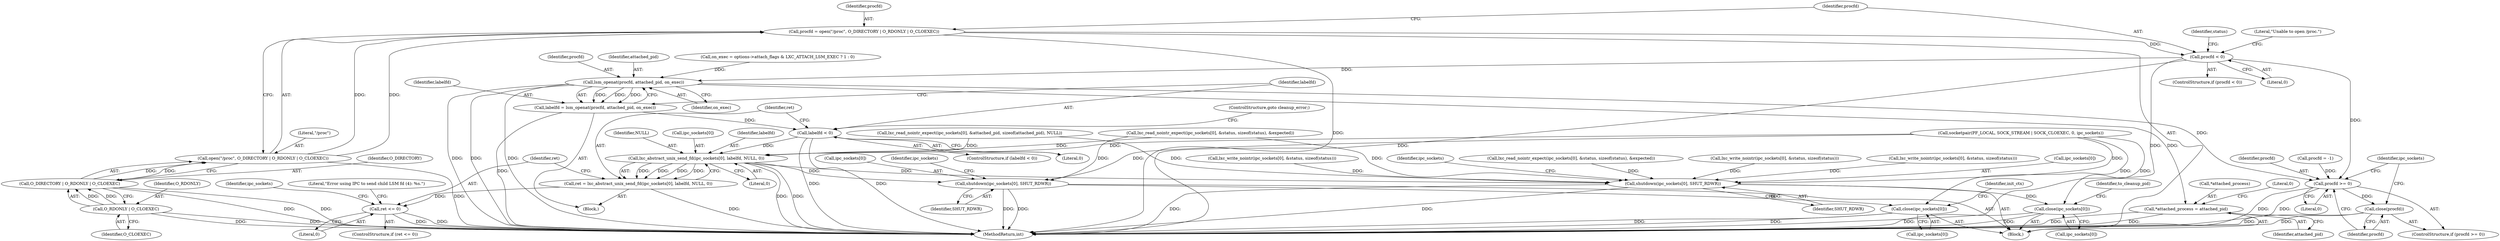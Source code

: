 digraph "0_lxc_81f466d05f2a89cb4f122ef7f593ff3f279b165c_1@API" {
"1000355" [label="(Call,procfd = open(\"/proc\", O_DIRECTORY | O_RDONLY | O_CLOEXEC))"];
"1000357" [label="(Call,open(\"/proc\", O_DIRECTORY | O_RDONLY | O_CLOEXEC))"];
"1000359" [label="(Call,O_DIRECTORY | O_RDONLY | O_CLOEXEC)"];
"1000361" [label="(Call,O_RDONLY | O_CLOEXEC)"];
"1000365" [label="(Call,procfd < 0)"];
"1000568" [label="(Call,lsm_openat(procfd, attached_pid, on_exec))"];
"1000566" [label="(Call,labelfd = lsm_openat(procfd, attached_pid, on_exec))"];
"1000573" [label="(Call,labelfd < 0)"];
"1000579" [label="(Call,lxc_abstract_unix_send_fd(ipc_sockets[0], labelfd, NULL, 0))"];
"1000577" [label="(Call,ret = lxc_abstract_unix_send_fd(ipc_sockets[0], labelfd, NULL, 0))"];
"1000587" [label="(Call,ret <= 0)"];
"1000596" [label="(Call,shutdown(ipc_sockets[0], SHUT_RDWR))"];
"1000601" [label="(Call,close(ipc_sockets[0]))"];
"1000620" [label="(Call,shutdown(ipc_sockets[0], SHUT_RDWR))"];
"1000625" [label="(Call,close(ipc_sockets[0]))"];
"1000607" [label="(Call,*attached_process = attached_pid)"];
"1000615" [label="(Call,procfd >= 0)"];
"1000618" [label="(Call,close(procfd))"];
"1000569" [label="(Identifier,procfd)"];
"1000517" [label="(Call,lxc_read_nointr_expect(ipc_sockets[0], &status, sizeof(status), &expected))"];
"1000356" [label="(Identifier,procfd)"];
"1000615" [label="(Call,procfd >= 0)"];
"1000601" [label="(Call,close(ipc_sockets[0]))"];
"1000574" [label="(Identifier,labelfd)"];
"1000571" [label="(Identifier,on_exec)"];
"1000612" [label="(Literal,0)"];
"1000600" [label="(Identifier,SHUT_RDWR)"];
"1000592" [label="(Literal,\"Error using IPC to send child LSM fd (4): %s.\")"];
"1000362" [label="(Identifier,O_RDONLY)"];
"1000572" [label="(ControlStructure,if (labelfd < 0))"];
"1000627" [label="(Identifier,ipc_sockets)"];
"1000602" [label="(Call,ipc_sockets[0])"];
"1000619" [label="(Identifier,procfd)"];
"1000567" [label="(Identifier,labelfd)"];
"1000285" [label="(Call,socketpair(PF_LOCAL, SOCK_STREAM | SOCK_CLOEXEC, 0, ipc_sockets))"];
"1000467" [label="(Call,lxc_read_nointr_expect(ipc_sockets[0], &status, sizeof(status), &expected))"];
"1000377" [label="(Call,lxc_write_nointr(ipc_sockets[0], &status, sizeof(status)))"];
"1000580" [label="(Call,ipc_sockets[0])"];
"1000583" [label="(Identifier,labelfd)"];
"1000608" [label="(Call,*attached_process)"];
"1000364" [label="(ControlStructure,if (procfd < 0))"];
"1000357" [label="(Call,open(\"/proc\", O_DIRECTORY | O_RDONLY | O_CLOEXEC))"];
"1000570" [label="(Identifier,attached_pid)"];
"1000366" [label="(Identifier,procfd)"];
"1000325" [label="(Block,)"];
"1000573" [label="(Call,labelfd < 0)"];
"1000596" [label="(Call,shutdown(ipc_sockets[0], SHUT_RDWR))"];
"1000587" [label="(Call,ret <= 0)"];
"1000614" [label="(ControlStructure,if (procfd >= 0))"];
"1000584" [label="(Identifier,NULL)"];
"1000589" [label="(Literal,0)"];
"1000358" [label="(Literal,\"/proc\")"];
"1000616" [label="(Identifier,procfd)"];
"1000578" [label="(Identifier,ret)"];
"1000367" [label="(Literal,0)"];
"1000446" [label="(Call,lxc_write_nointr(ipc_sockets[0], &status, sizeof(status)))"];
"1000327" [label="(Call,procfd = -1)"];
"1000618" [label="(Call,close(procfd))"];
"1000625" [label="(Call,close(ipc_sockets[0]))"];
"1000359" [label="(Call,O_DIRECTORY | O_RDONLY | O_CLOEXEC)"];
"1000577" [label="(Call,ret = lxc_abstract_unix_send_fd(ipc_sockets[0], labelfd, NULL, 0))"];
"1000620" [label="(Call,shutdown(ipc_sockets[0], SHUT_RDWR))"];
"1000365" [label="(Call,procfd < 0)"];
"1000363" [label="(Identifier,O_CLOEXEC)"];
"1000791" [label="(MethodReturn,int)"];
"1000355" [label="(Call,procfd = open(\"/proc\", O_DIRECTORY | O_RDONLY | O_CLOEXEC))"];
"1000568" [label="(Call,lsm_openat(procfd, attached_pid, on_exec))"];
"1000630" [label="(Identifier,to_cleanup_pid)"];
"1000588" [label="(Identifier,ret)"];
"1000556" [label="(Call,on_exec = options->attach_flags & LXC_ATTACH_LSM_EXEC ? 1 : 0)"];
"1000598" [label="(Identifier,ipc_sockets)"];
"1000586" [label="(ControlStructure,if (ret <= 0))"];
"1000576" [label="(ControlStructure,goto cleanup_error;)"];
"1000606" [label="(Identifier,init_ctx)"];
"1000626" [label="(Call,ipc_sockets[0])"];
"1000607" [label="(Call,*attached_process = attached_pid)"];
"1000553" [label="(Block,)"];
"1000579" [label="(Call,lxc_abstract_unix_send_fd(ipc_sockets[0], labelfd, NULL, 0))"];
"1000597" [label="(Call,ipc_sockets[0])"];
"1000603" [label="(Identifier,ipc_sockets)"];
"1000610" [label="(Identifier,attached_pid)"];
"1000575" [label="(Literal,0)"];
"1000622" [label="(Identifier,ipc_sockets)"];
"1000373" [label="(Identifier,status)"];
"1000617" [label="(Literal,0)"];
"1000585" [label="(Literal,0)"];
"1000621" [label="(Call,ipc_sockets[0])"];
"1000360" [label="(Identifier,O_DIRECTORY)"];
"1000624" [label="(Identifier,SHUT_RDWR)"];
"1000361" [label="(Call,O_RDONLY | O_CLOEXEC)"];
"1000370" [label="(Literal,\"Unable to open /proc.\")"];
"1000494" [label="(Call,lxc_write_nointr(ipc_sockets[0], &status, sizeof(status)))"];
"1000395" [label="(Call,lxc_read_nointr_expect(ipc_sockets[0], &attached_pid, sizeof(attached_pid), NULL))"];
"1000566" [label="(Call,labelfd = lsm_openat(procfd, attached_pid, on_exec))"];
"1000355" -> "1000325"  [label="AST: "];
"1000355" -> "1000357"  [label="CFG: "];
"1000356" -> "1000355"  [label="AST: "];
"1000357" -> "1000355"  [label="AST: "];
"1000366" -> "1000355"  [label="CFG: "];
"1000355" -> "1000791"  [label="DDG: "];
"1000357" -> "1000355"  [label="DDG: "];
"1000357" -> "1000355"  [label="DDG: "];
"1000355" -> "1000365"  [label="DDG: "];
"1000357" -> "1000359"  [label="CFG: "];
"1000358" -> "1000357"  [label="AST: "];
"1000359" -> "1000357"  [label="AST: "];
"1000357" -> "1000791"  [label="DDG: "];
"1000359" -> "1000357"  [label="DDG: "];
"1000359" -> "1000357"  [label="DDG: "];
"1000359" -> "1000361"  [label="CFG: "];
"1000360" -> "1000359"  [label="AST: "];
"1000361" -> "1000359"  [label="AST: "];
"1000359" -> "1000791"  [label="DDG: "];
"1000359" -> "1000791"  [label="DDG: "];
"1000361" -> "1000359"  [label="DDG: "];
"1000361" -> "1000359"  [label="DDG: "];
"1000361" -> "1000363"  [label="CFG: "];
"1000362" -> "1000361"  [label="AST: "];
"1000363" -> "1000361"  [label="AST: "];
"1000361" -> "1000791"  [label="DDG: "];
"1000361" -> "1000791"  [label="DDG: "];
"1000365" -> "1000364"  [label="AST: "];
"1000365" -> "1000367"  [label="CFG: "];
"1000366" -> "1000365"  [label="AST: "];
"1000367" -> "1000365"  [label="AST: "];
"1000370" -> "1000365"  [label="CFG: "];
"1000373" -> "1000365"  [label="CFG: "];
"1000365" -> "1000791"  [label="DDG: "];
"1000365" -> "1000791"  [label="DDG: "];
"1000365" -> "1000568"  [label="DDG: "];
"1000365" -> "1000615"  [label="DDG: "];
"1000568" -> "1000566"  [label="AST: "];
"1000568" -> "1000571"  [label="CFG: "];
"1000569" -> "1000568"  [label="AST: "];
"1000570" -> "1000568"  [label="AST: "];
"1000571" -> "1000568"  [label="AST: "];
"1000566" -> "1000568"  [label="CFG: "];
"1000568" -> "1000791"  [label="DDG: "];
"1000568" -> "1000791"  [label="DDG: "];
"1000568" -> "1000791"  [label="DDG: "];
"1000568" -> "1000566"  [label="DDG: "];
"1000568" -> "1000566"  [label="DDG: "];
"1000568" -> "1000566"  [label="DDG: "];
"1000556" -> "1000568"  [label="DDG: "];
"1000568" -> "1000607"  [label="DDG: "];
"1000568" -> "1000615"  [label="DDG: "];
"1000566" -> "1000553"  [label="AST: "];
"1000567" -> "1000566"  [label="AST: "];
"1000574" -> "1000566"  [label="CFG: "];
"1000566" -> "1000791"  [label="DDG: "];
"1000566" -> "1000573"  [label="DDG: "];
"1000573" -> "1000572"  [label="AST: "];
"1000573" -> "1000575"  [label="CFG: "];
"1000574" -> "1000573"  [label="AST: "];
"1000575" -> "1000573"  [label="AST: "];
"1000576" -> "1000573"  [label="CFG: "];
"1000578" -> "1000573"  [label="CFG: "];
"1000573" -> "1000791"  [label="DDG: "];
"1000573" -> "1000791"  [label="DDG: "];
"1000573" -> "1000579"  [label="DDG: "];
"1000579" -> "1000577"  [label="AST: "];
"1000579" -> "1000585"  [label="CFG: "];
"1000580" -> "1000579"  [label="AST: "];
"1000583" -> "1000579"  [label="AST: "];
"1000584" -> "1000579"  [label="AST: "];
"1000585" -> "1000579"  [label="AST: "];
"1000577" -> "1000579"  [label="CFG: "];
"1000579" -> "1000791"  [label="DDG: "];
"1000579" -> "1000791"  [label="DDG: "];
"1000579" -> "1000577"  [label="DDG: "];
"1000579" -> "1000577"  [label="DDG: "];
"1000579" -> "1000577"  [label="DDG: "];
"1000579" -> "1000577"  [label="DDG: "];
"1000285" -> "1000579"  [label="DDG: "];
"1000517" -> "1000579"  [label="DDG: "];
"1000395" -> "1000579"  [label="DDG: "];
"1000579" -> "1000596"  [label="DDG: "];
"1000579" -> "1000620"  [label="DDG: "];
"1000577" -> "1000553"  [label="AST: "];
"1000578" -> "1000577"  [label="AST: "];
"1000588" -> "1000577"  [label="CFG: "];
"1000577" -> "1000791"  [label="DDG: "];
"1000577" -> "1000587"  [label="DDG: "];
"1000587" -> "1000586"  [label="AST: "];
"1000587" -> "1000589"  [label="CFG: "];
"1000588" -> "1000587"  [label="AST: "];
"1000589" -> "1000587"  [label="AST: "];
"1000592" -> "1000587"  [label="CFG: "];
"1000598" -> "1000587"  [label="CFG: "];
"1000587" -> "1000791"  [label="DDG: "];
"1000587" -> "1000791"  [label="DDG: "];
"1000596" -> "1000325"  [label="AST: "];
"1000596" -> "1000600"  [label="CFG: "];
"1000597" -> "1000596"  [label="AST: "];
"1000600" -> "1000596"  [label="AST: "];
"1000603" -> "1000596"  [label="CFG: "];
"1000596" -> "1000791"  [label="DDG: "];
"1000596" -> "1000791"  [label="DDG: "];
"1000285" -> "1000596"  [label="DDG: "];
"1000517" -> "1000596"  [label="DDG: "];
"1000596" -> "1000601"  [label="DDG: "];
"1000601" -> "1000325"  [label="AST: "];
"1000601" -> "1000602"  [label="CFG: "];
"1000602" -> "1000601"  [label="AST: "];
"1000606" -> "1000601"  [label="CFG: "];
"1000601" -> "1000791"  [label="DDG: "];
"1000601" -> "1000791"  [label="DDG: "];
"1000285" -> "1000601"  [label="DDG: "];
"1000620" -> "1000325"  [label="AST: "];
"1000620" -> "1000624"  [label="CFG: "];
"1000621" -> "1000620"  [label="AST: "];
"1000624" -> "1000620"  [label="AST: "];
"1000627" -> "1000620"  [label="CFG: "];
"1000620" -> "1000791"  [label="DDG: "];
"1000620" -> "1000791"  [label="DDG: "];
"1000395" -> "1000620"  [label="DDG: "];
"1000285" -> "1000620"  [label="DDG: "];
"1000467" -> "1000620"  [label="DDG: "];
"1000517" -> "1000620"  [label="DDG: "];
"1000377" -> "1000620"  [label="DDG: "];
"1000494" -> "1000620"  [label="DDG: "];
"1000446" -> "1000620"  [label="DDG: "];
"1000620" -> "1000625"  [label="DDG: "];
"1000625" -> "1000325"  [label="AST: "];
"1000625" -> "1000626"  [label="CFG: "];
"1000626" -> "1000625"  [label="AST: "];
"1000630" -> "1000625"  [label="CFG: "];
"1000625" -> "1000791"  [label="DDG: "];
"1000625" -> "1000791"  [label="DDG: "];
"1000285" -> "1000625"  [label="DDG: "];
"1000607" -> "1000325"  [label="AST: "];
"1000607" -> "1000610"  [label="CFG: "];
"1000608" -> "1000607"  [label="AST: "];
"1000610" -> "1000607"  [label="AST: "];
"1000612" -> "1000607"  [label="CFG: "];
"1000607" -> "1000791"  [label="DDG: "];
"1000607" -> "1000791"  [label="DDG: "];
"1000615" -> "1000614"  [label="AST: "];
"1000615" -> "1000617"  [label="CFG: "];
"1000616" -> "1000615"  [label="AST: "];
"1000617" -> "1000615"  [label="AST: "];
"1000619" -> "1000615"  [label="CFG: "];
"1000622" -> "1000615"  [label="CFG: "];
"1000615" -> "1000791"  [label="DDG: "];
"1000615" -> "1000791"  [label="DDG: "];
"1000327" -> "1000615"  [label="DDG: "];
"1000615" -> "1000618"  [label="DDG: "];
"1000618" -> "1000614"  [label="AST: "];
"1000618" -> "1000619"  [label="CFG: "];
"1000619" -> "1000618"  [label="AST: "];
"1000622" -> "1000618"  [label="CFG: "];
"1000618" -> "1000791"  [label="DDG: "];
"1000618" -> "1000791"  [label="DDG: "];
}
